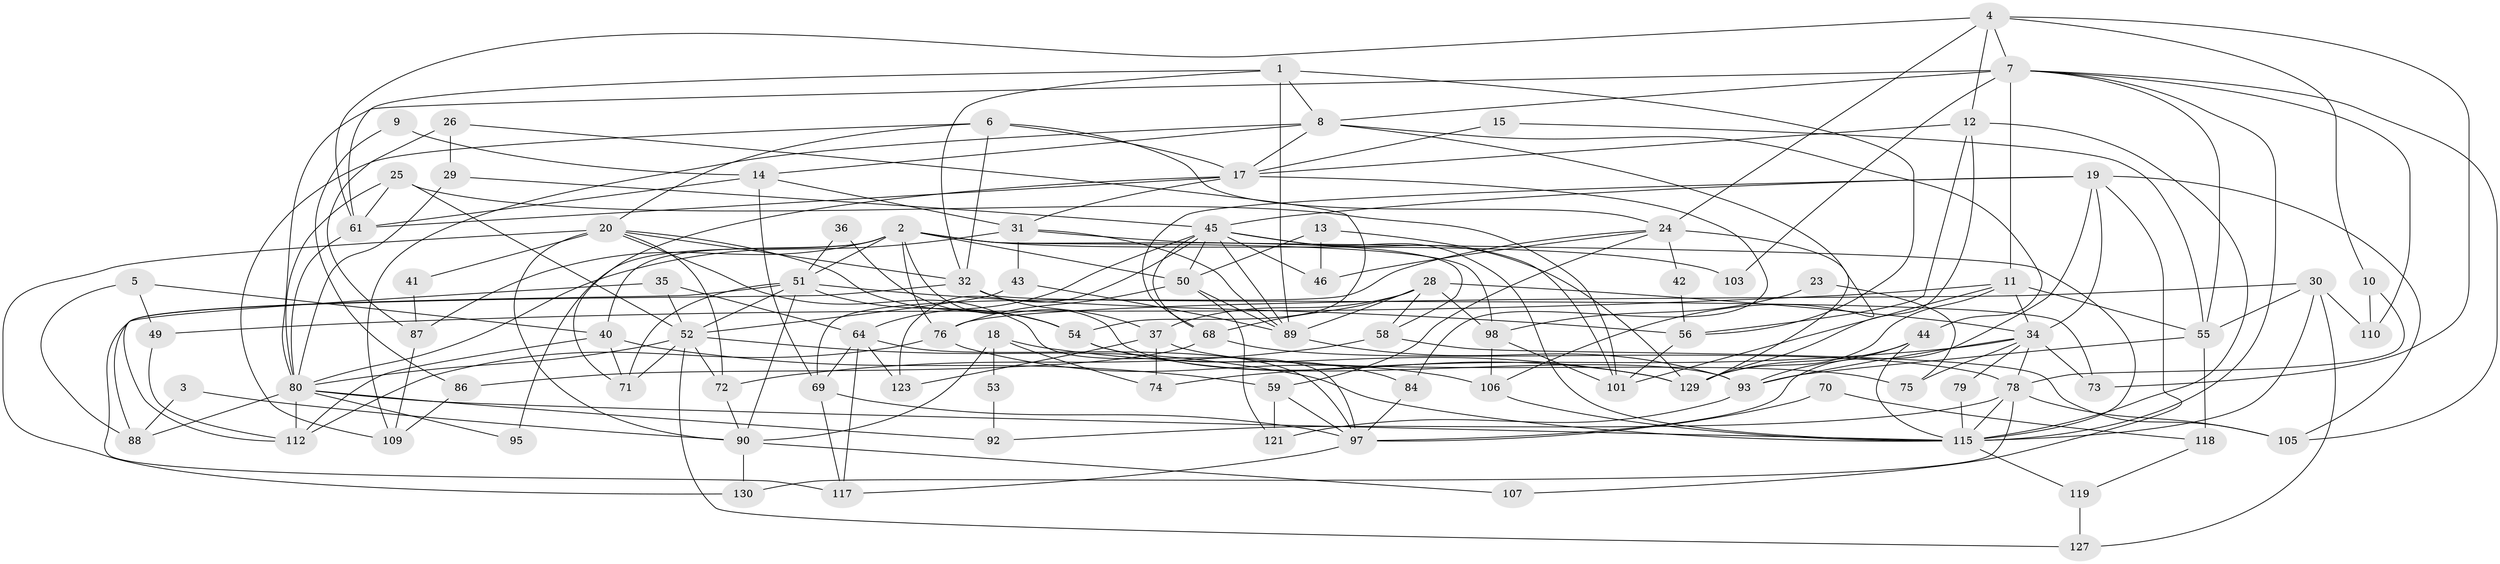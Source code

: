 // Generated by graph-tools (version 1.1) at 2025/23/03/03/25 07:23:59]
// undirected, 91 vertices, 215 edges
graph export_dot {
graph [start="1"]
  node [color=gray90,style=filled];
  1 [super="+22"];
  2 [super="+114"];
  3;
  4 [super="+33"];
  5;
  6 [super="+62"];
  7 [super="+67"];
  8 [super="+60"];
  9;
  10;
  11 [super="+16"];
  12;
  13;
  14;
  15;
  17 [super="+21"];
  18;
  19 [super="+38"];
  20;
  23;
  24 [super="+96"];
  25 [super="+27"];
  26;
  28 [super="+94"];
  29 [super="+47"];
  30 [super="+120"];
  31 [super="+39"];
  32 [super="+48"];
  34 [super="+91"];
  35;
  36;
  37;
  40;
  41;
  42;
  43;
  44;
  45 [super="+65"];
  46;
  49;
  50 [super="+124"];
  51 [super="+108"];
  52 [super="+66"];
  53 [super="+57"];
  54 [super="+63"];
  55;
  56;
  58 [super="+125"];
  59 [super="+111"];
  61 [super="+99"];
  64 [super="+77"];
  68 [super="+83"];
  69 [super="+85"];
  70;
  71;
  72 [super="+113"];
  73;
  74;
  75;
  76 [super="+81"];
  78 [super="+82"];
  79;
  80 [super="+102"];
  84;
  86;
  87;
  88;
  89 [super="+122"];
  90 [super="+104"];
  92;
  93 [super="+100"];
  95;
  97 [super="+128"];
  98;
  101 [super="+116"];
  103;
  105;
  106;
  107;
  109;
  110;
  112;
  115 [super="+126"];
  117;
  118;
  119;
  121;
  123;
  127;
  129;
  130;
  1 -- 8;
  1 -- 56;
  1 -- 89 [weight=2];
  1 -- 32;
  1 -- 61;
  2 -- 76;
  2 -- 93;
  2 -- 95;
  2 -- 98;
  2 -- 103;
  2 -- 40;
  2 -- 87;
  2 -- 58;
  2 -- 51;
  2 -- 50;
  3 -- 90;
  3 -- 88;
  4 -- 12;
  4 -- 10;
  4 -- 73;
  4 -- 24;
  4 -- 61;
  4 -- 7;
  5 -- 88;
  5 -- 40;
  5 -- 49;
  6 -- 24;
  6 -- 109;
  6 -- 20;
  6 -- 17;
  6 -- 32;
  7 -- 11;
  7 -- 115;
  7 -- 8;
  7 -- 55;
  7 -- 105;
  7 -- 103;
  7 -- 110;
  7 -- 80;
  8 -- 14;
  8 -- 106;
  8 -- 109;
  8 -- 44;
  8 -- 17;
  9 -- 86;
  9 -- 14;
  10 -- 110;
  10 -- 78;
  11 -- 34;
  11 -- 129;
  11 -- 49;
  11 -- 55;
  11 -- 101;
  12 -- 115;
  12 -- 56;
  12 -- 129;
  12 -- 17;
  13 -- 50;
  13 -- 101;
  13 -- 46;
  14 -- 31;
  14 -- 69;
  14 -- 61;
  15 -- 55;
  15 -- 17;
  17 -- 84;
  17 -- 61;
  17 -- 71;
  17 -- 31;
  18 -- 129;
  18 -- 74;
  18 -- 53 [weight=2];
  18 -- 90;
  19 -- 107;
  19 -- 105;
  19 -- 68;
  19 -- 45;
  19 -- 34;
  19 -- 97;
  20 -- 72;
  20 -- 32;
  20 -- 41;
  20 -- 54;
  20 -- 90;
  20 -- 130;
  20 -- 97;
  23 -- 98;
  23 -- 75;
  24 -- 46;
  24 -- 42;
  24 -- 129 [weight=2];
  24 -- 69;
  24 -- 59;
  25 -- 80;
  25 -- 61;
  25 -- 52;
  25 -- 101;
  26 -- 54;
  26 -- 87;
  26 -- 29;
  28 -- 34;
  28 -- 89;
  28 -- 98;
  28 -- 68;
  28 -- 37;
  28 -- 58;
  29 -- 80;
  29 -- 45;
  30 -- 110;
  30 -- 76;
  30 -- 127;
  30 -- 115;
  30 -- 55;
  31 -- 115;
  31 -- 80;
  31 -- 89;
  31 -- 43;
  32 -- 37;
  32 -- 117;
  32 -- 73;
  34 -- 73;
  34 -- 78;
  34 -- 74;
  34 -- 75;
  34 -- 79;
  34 -- 93;
  35 -- 112;
  35 -- 64;
  35 -- 52;
  36 -- 54;
  36 -- 51;
  37 -- 74;
  37 -- 75;
  37 -- 123;
  40 -- 71;
  40 -- 112;
  40 -- 59;
  41 -- 87;
  42 -- 56;
  43 -- 89;
  43 -- 52;
  44 -- 115;
  44 -- 129;
  44 -- 93;
  45 -- 129;
  45 -- 46;
  45 -- 123;
  45 -- 50;
  45 -- 115;
  45 -- 89;
  45 -- 68;
  45 -- 64;
  49 -- 112;
  50 -- 121;
  50 -- 76;
  50 -- 89;
  51 -- 56;
  51 -- 52;
  51 -- 54;
  51 -- 71;
  51 -- 88;
  51 -- 90;
  52 -- 71;
  52 -- 115;
  52 -- 127;
  52 -- 72;
  52 -- 80;
  53 -- 92;
  54 -- 84;
  54 -- 129;
  55 -- 118;
  55 -- 93;
  56 -- 101;
  58 -- 72;
  58 -- 105;
  59 -- 121;
  59 -- 97;
  61 -- 80;
  64 -- 117;
  64 -- 123;
  64 -- 69;
  64 -- 97;
  68 -- 86;
  68 -- 78;
  69 -- 97;
  69 -- 117;
  70 -- 118;
  70 -- 97;
  72 -- 90;
  76 -- 106;
  76 -- 112;
  78 -- 130;
  78 -- 105;
  78 -- 92;
  78 -- 115;
  79 -- 115;
  80 -- 92;
  80 -- 95;
  80 -- 112;
  80 -- 115;
  80 -- 88;
  84 -- 97;
  86 -- 109;
  87 -- 109;
  89 -- 93;
  90 -- 107;
  90 -- 130;
  93 -- 121;
  97 -- 117;
  98 -- 106;
  98 -- 101;
  106 -- 115;
  115 -- 119;
  118 -- 119;
  119 -- 127;
}

